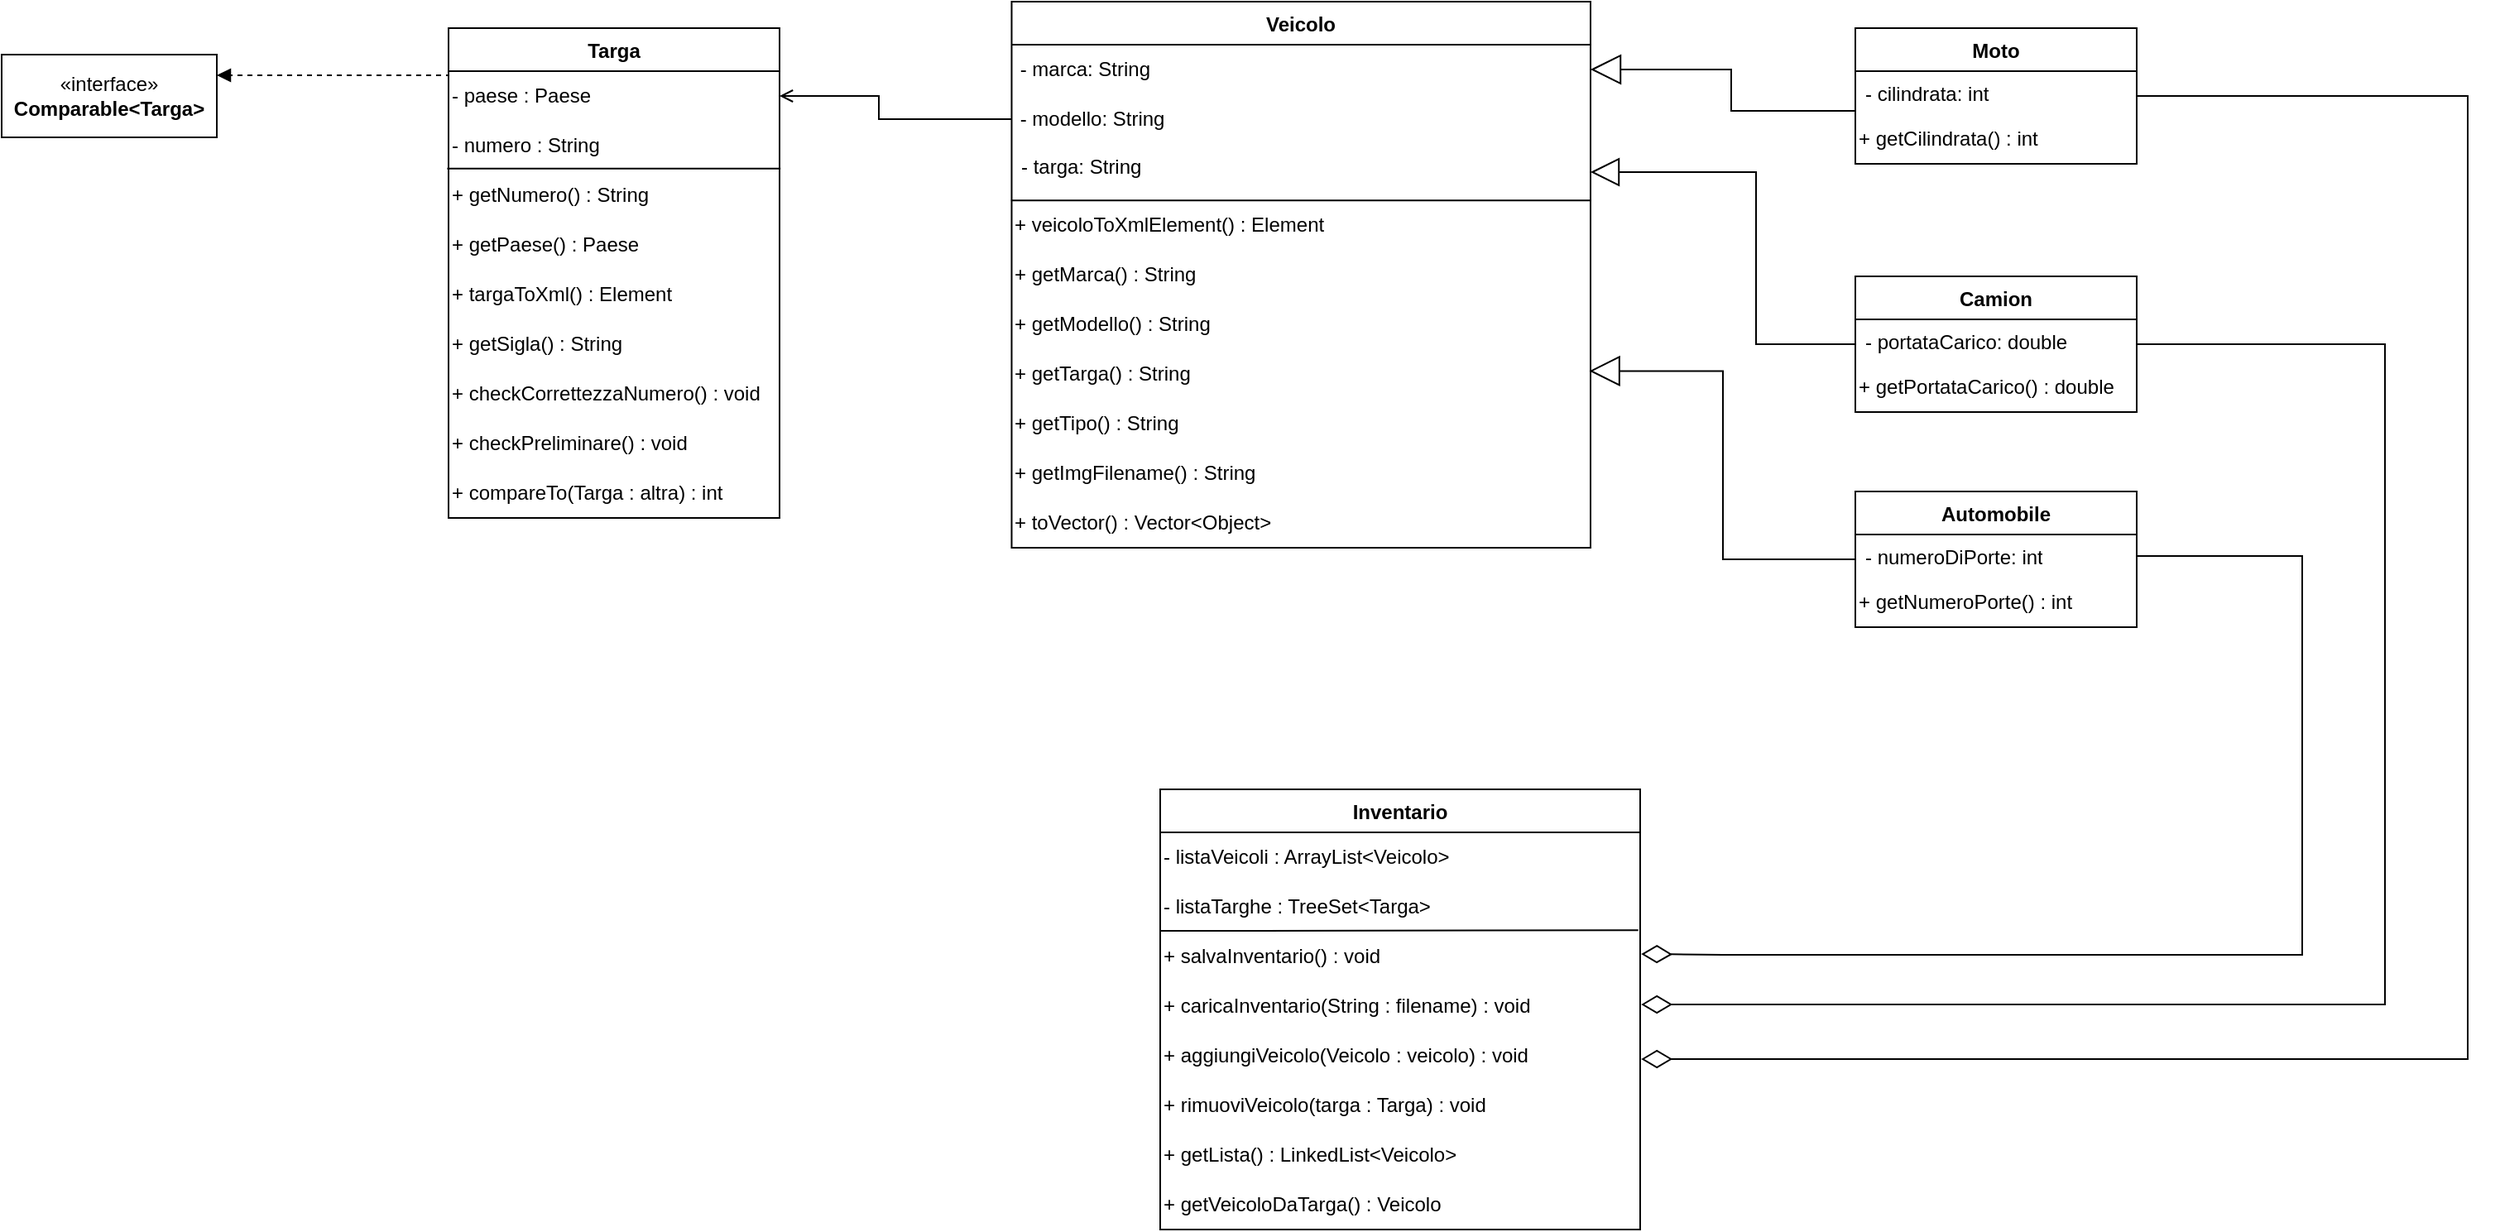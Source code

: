 <mxfile version="21.2.8" type="device">
  <diagram name="Pagina-1" id="ZQ5-l5cjn5UrUCENAF6d">
    <mxGraphModel dx="3072" dy="820" grid="1" gridSize="10" guides="1" tooltips="1" connect="1" arrows="1" fold="1" page="1" pageScale="1" pageWidth="827" pageHeight="1169" background="#ffffff" math="0" shadow="0">
      <root>
        <mxCell id="0" />
        <mxCell id="1" parent="0" />
        <mxCell id="o19TN9VWnDuEwEoR0PHX-1" value="Veicolo" style="swimlane;fontStyle=1;align=center;verticalAlign=top;childLayout=stackLayout;horizontal=1;startSize=26;horizontalStack=0;resizeParent=1;resizeParentMax=0;resizeLast=0;collapsible=1;marginBottom=0;whiteSpace=wrap;html=1;" parent="1" vertex="1">
          <mxGeometry x="-469.76" y="44" width="349.76" height="330" as="geometry">
            <mxRectangle x="-119.76" y="44" width="80" height="30" as="alternateBounds" />
          </mxGeometry>
        </mxCell>
        <mxCell id="o19TN9VWnDuEwEoR0PHX-5" value="&amp;nbsp;- marca: String" style="text;html=1;align=left;verticalAlign=middle;resizable=0;points=[];autosize=1;strokeColor=none;fillColor=none;" parent="o19TN9VWnDuEwEoR0PHX-1" vertex="1">
          <mxGeometry y="26" width="349.76" height="30" as="geometry" />
        </mxCell>
        <mxCell id="o19TN9VWnDuEwEoR0PHX-6" value="&amp;nbsp;- modello: String" style="text;html=1;align=left;verticalAlign=middle;resizable=0;points=[];autosize=1;strokeColor=none;fillColor=none;" parent="o19TN9VWnDuEwEoR0PHX-1" vertex="1">
          <mxGeometry y="56" width="349.76" height="30" as="geometry" />
        </mxCell>
        <mxCell id="o19TN9VWnDuEwEoR0PHX-2" value="- targa: String" style="text;strokeColor=none;fillColor=none;align=left;verticalAlign=top;spacingLeft=4;spacingRight=4;overflow=hidden;rotatable=0;points=[[0,0.5],[1,0.5]];portConstraint=eastwest;whiteSpace=wrap;html=1;" parent="o19TN9VWnDuEwEoR0PHX-1" vertex="1">
          <mxGeometry y="86" width="349.76" height="34" as="geometry" />
        </mxCell>
        <mxCell id="IU3TJgWWl2ZIAjCAOZcy-1" value="+ veicoloToXmlElement() : Element" style="text;html=1;align=left;verticalAlign=middle;resizable=0;points=[];autosize=1;strokeColor=none;fillColor=none;" parent="o19TN9VWnDuEwEoR0PHX-1" vertex="1">
          <mxGeometry y="120" width="349.76" height="30" as="geometry" />
        </mxCell>
        <mxCell id="IU3TJgWWl2ZIAjCAOZcy-2" value="" style="endArrow=none;html=1;rounded=0;exitX=-0.001;exitY=1.003;exitDx=0;exitDy=0;exitPerimeter=0;entryX=1.001;entryY=1.003;entryDx=0;entryDy=0;entryPerimeter=0;" parent="o19TN9VWnDuEwEoR0PHX-1" source="o19TN9VWnDuEwEoR0PHX-2" target="o19TN9VWnDuEwEoR0PHX-2" edge="1">
          <mxGeometry width="50" height="50" relative="1" as="geometry">
            <mxPoint x="150" y="196" as="sourcePoint" />
            <mxPoint x="240" y="116" as="targetPoint" />
          </mxGeometry>
        </mxCell>
        <mxCell id="GenZX2pdnt2eT4m3DLBi-1" value="+ getMarca() : String" style="text;html=1;align=left;verticalAlign=middle;resizable=0;points=[];autosize=1;strokeColor=none;fillColor=none;" parent="o19TN9VWnDuEwEoR0PHX-1" vertex="1">
          <mxGeometry y="150" width="349.76" height="30" as="geometry" />
        </mxCell>
        <mxCell id="GenZX2pdnt2eT4m3DLBi-2" value="+ getModello() : String" style="text;html=1;align=left;verticalAlign=middle;resizable=0;points=[];autosize=1;strokeColor=none;fillColor=none;" parent="o19TN9VWnDuEwEoR0PHX-1" vertex="1">
          <mxGeometry y="180" width="349.76" height="30" as="geometry" />
        </mxCell>
        <mxCell id="GenZX2pdnt2eT4m3DLBi-3" value="+ getTarga() : String" style="text;html=1;align=left;verticalAlign=middle;resizable=0;points=[];autosize=1;strokeColor=none;fillColor=none;" parent="o19TN9VWnDuEwEoR0PHX-1" vertex="1">
          <mxGeometry y="210" width="349.76" height="30" as="geometry" />
        </mxCell>
        <mxCell id="Bj7tE0slTyE2jY2djujz-1" value="+ getTipo() : String" style="text;html=1;align=left;verticalAlign=middle;resizable=0;points=[];autosize=1;strokeColor=none;fillColor=none;" parent="o19TN9VWnDuEwEoR0PHX-1" vertex="1">
          <mxGeometry y="240" width="349.76" height="30" as="geometry" />
        </mxCell>
        <mxCell id="Bj7tE0slTyE2jY2djujz-2" value="+ getImgFilename() : String" style="text;html=1;align=left;verticalAlign=middle;resizable=0;points=[];autosize=1;strokeColor=none;fillColor=none;" parent="o19TN9VWnDuEwEoR0PHX-1" vertex="1">
          <mxGeometry y="270" width="349.76" height="30" as="geometry" />
        </mxCell>
        <mxCell id="Bj7tE0slTyE2jY2djujz-3" value="+ toVector() : Vector&amp;lt;Object&amp;gt;" style="text;html=1;align=left;verticalAlign=middle;resizable=0;points=[];autosize=1;strokeColor=none;fillColor=none;" parent="o19TN9VWnDuEwEoR0PHX-1" vertex="1">
          <mxGeometry y="300" width="349.76" height="30" as="geometry" />
        </mxCell>
        <mxCell id="Bj7tE0slTyE2jY2djujz-20" style="edgeStyle=orthogonalEdgeStyle;rounded=0;orthogonalLoop=1;jettySize=auto;html=1;entryX=0.998;entryY=0.441;entryDx=0;entryDy=0;entryPerimeter=0;endArrow=block;endFill=0;endSize=16;" parent="1" source="o19TN9VWnDuEwEoR0PHX-7" target="GenZX2pdnt2eT4m3DLBi-3" edge="1">
          <mxGeometry relative="1" as="geometry">
            <Array as="points">
              <mxPoint x="-40" y="381" />
              <mxPoint x="-40" y="267" />
            </Array>
          </mxGeometry>
        </mxCell>
        <mxCell id="o19TN9VWnDuEwEoR0PHX-7" value="Automobile" style="swimlane;fontStyle=1;align=center;verticalAlign=top;childLayout=stackLayout;horizontal=1;startSize=26;horizontalStack=0;resizeParent=1;resizeParentMax=0;resizeLast=0;collapsible=1;marginBottom=0;whiteSpace=wrap;html=1;" parent="1" vertex="1">
          <mxGeometry x="40" y="340" width="170" height="82" as="geometry" />
        </mxCell>
        <mxCell id="o19TN9VWnDuEwEoR0PHX-8" value="- numeroDiPorte: int" style="text;strokeColor=none;fillColor=none;align=left;verticalAlign=top;spacingLeft=4;spacingRight=4;overflow=hidden;rotatable=0;points=[[0,0.5],[1,0.5]];portConstraint=eastwest;whiteSpace=wrap;html=1;" parent="o19TN9VWnDuEwEoR0PHX-7" vertex="1">
          <mxGeometry y="26" width="170" height="26" as="geometry" />
        </mxCell>
        <mxCell id="GenZX2pdnt2eT4m3DLBi-6" value="+ getNumeroPorte() : int" style="text;html=1;align=left;verticalAlign=middle;resizable=0;points=[];autosize=1;strokeColor=none;fillColor=none;" parent="o19TN9VWnDuEwEoR0PHX-7" vertex="1">
          <mxGeometry y="52" width="170" height="30" as="geometry" />
        </mxCell>
        <mxCell id="IU3TJgWWl2ZIAjCAOZcy-4" style="edgeStyle=orthogonalEdgeStyle;rounded=0;orthogonalLoop=1;jettySize=auto;html=1;entryX=1;entryY=0.5;entryDx=0;entryDy=0;endArrow=block;endFill=0;endSize=15;" parent="1" source="o19TN9VWnDuEwEoR0PHX-11" target="o19TN9VWnDuEwEoR0PHX-2" edge="1">
          <mxGeometry relative="1" as="geometry">
            <mxPoint x="-200" y="260" as="targetPoint" />
            <Array as="points">
              <mxPoint x="-20" y="251" />
              <mxPoint x="-20" y="147" />
            </Array>
          </mxGeometry>
        </mxCell>
        <mxCell id="Bj7tE0slTyE2jY2djujz-27" style="edgeStyle=orthogonalEdgeStyle;rounded=0;orthogonalLoop=1;jettySize=auto;html=1;entryX=1.002;entryY=0.463;entryDx=0;entryDy=0;entryPerimeter=0;endArrow=diamondThin;endFill=0;endSize=16;" parent="1" source="o19TN9VWnDuEwEoR0PHX-11" target="Bj7tE0slTyE2jY2djujz-23" edge="1">
          <mxGeometry relative="1" as="geometry">
            <mxPoint x="-89" y="640" as="targetPoint" />
            <Array as="points">
              <mxPoint x="360" y="251" />
              <mxPoint x="360" y="650" />
              <mxPoint x="-89" y="650" />
            </Array>
          </mxGeometry>
        </mxCell>
        <mxCell id="o19TN9VWnDuEwEoR0PHX-11" value="Camion" style="swimlane;fontStyle=1;align=center;verticalAlign=top;childLayout=stackLayout;horizontal=1;startSize=26;horizontalStack=0;resizeParent=1;resizeParentMax=0;resizeLast=0;collapsible=1;marginBottom=0;whiteSpace=wrap;html=1;" parent="1" vertex="1">
          <mxGeometry x="40" y="210" width="170" height="82" as="geometry" />
        </mxCell>
        <mxCell id="o19TN9VWnDuEwEoR0PHX-12" value="- portataCarico: double" style="text;strokeColor=none;fillColor=none;align=left;verticalAlign=top;spacingLeft=4;spacingRight=4;overflow=hidden;rotatable=0;points=[[0,0.5],[1,0.5]];portConstraint=eastwest;whiteSpace=wrap;html=1;" parent="o19TN9VWnDuEwEoR0PHX-11" vertex="1">
          <mxGeometry y="26" width="170" height="26" as="geometry" />
        </mxCell>
        <mxCell id="GenZX2pdnt2eT4m3DLBi-4" value="+ getPortataCarico() : double" style="text;html=1;align=left;verticalAlign=middle;resizable=0;points=[];autosize=1;strokeColor=none;fillColor=none;" parent="o19TN9VWnDuEwEoR0PHX-11" vertex="1">
          <mxGeometry y="52" width="170" height="30" as="geometry" />
        </mxCell>
        <mxCell id="Bj7tE0slTyE2jY2djujz-19" style="edgeStyle=orthogonalEdgeStyle;rounded=0;orthogonalLoop=1;jettySize=auto;html=1;endArrow=block;endFill=0;endSize=16;" parent="1" source="o19TN9VWnDuEwEoR0PHX-15" target="o19TN9VWnDuEwEoR0PHX-5" edge="1">
          <mxGeometry relative="1" as="geometry">
            <Array as="points">
              <mxPoint x="-35" y="110" />
              <mxPoint x="-35" y="85" />
            </Array>
          </mxGeometry>
        </mxCell>
        <mxCell id="Bj7tE0slTyE2jY2djujz-26" style="edgeStyle=orthogonalEdgeStyle;rounded=0;orthogonalLoop=1;jettySize=auto;html=1;entryX=1.002;entryY=0.551;entryDx=0;entryDy=0;entryPerimeter=0;endArrow=diamondThin;endFill=0;endSize=16;" parent="1" source="o19TN9VWnDuEwEoR0PHX-15" target="ssf5A74IMco0RV1IzMgl-1" edge="1">
          <mxGeometry relative="1" as="geometry">
            <Array as="points">
              <mxPoint x="410" y="101" />
              <mxPoint x="410" y="683" />
              <mxPoint x="-89" y="683" />
            </Array>
          </mxGeometry>
        </mxCell>
        <mxCell id="o19TN9VWnDuEwEoR0PHX-15" value="Moto" style="swimlane;fontStyle=1;align=center;verticalAlign=top;childLayout=stackLayout;horizontal=1;startSize=26;horizontalStack=0;resizeParent=1;resizeParentMax=0;resizeLast=0;collapsible=1;marginBottom=0;whiteSpace=wrap;html=1;" parent="1" vertex="1">
          <mxGeometry x="40" y="60" width="170" height="82" as="geometry" />
        </mxCell>
        <mxCell id="o19TN9VWnDuEwEoR0PHX-16" value="- cilindrata: int" style="text;strokeColor=none;fillColor=none;align=left;verticalAlign=top;spacingLeft=4;spacingRight=4;overflow=hidden;rotatable=0;points=[[0,0.5],[1,0.5]];portConstraint=eastwest;whiteSpace=wrap;html=1;" parent="o19TN9VWnDuEwEoR0PHX-15" vertex="1">
          <mxGeometry y="26" width="170" height="26" as="geometry" />
        </mxCell>
        <mxCell id="GenZX2pdnt2eT4m3DLBi-5" value="+ getCilindrata() : int" style="text;html=1;align=left;verticalAlign=middle;resizable=0;points=[];autosize=1;strokeColor=none;fillColor=none;" parent="o19TN9VWnDuEwEoR0PHX-15" vertex="1">
          <mxGeometry y="52" width="170" height="30" as="geometry" />
        </mxCell>
        <mxCell id="o19TN9VWnDuEwEoR0PHX-22" value="Inventario" style="swimlane;fontStyle=1;align=center;verticalAlign=top;childLayout=stackLayout;horizontal=1;startSize=26;horizontalStack=0;resizeParent=1;resizeParentMax=0;resizeLast=0;collapsible=1;marginBottom=0;whiteSpace=wrap;html=1;" parent="1" vertex="1">
          <mxGeometry x="-380" y="520" width="290" height="266" as="geometry" />
        </mxCell>
        <mxCell id="ssf5A74IMco0RV1IzMgl-3" value="- listaVeicoli : ArrayList&amp;lt;Veicolo&amp;gt;" style="text;html=1;align=left;verticalAlign=middle;resizable=0;points=[];autosize=1;strokeColor=none;fillColor=none;" parent="o19TN9VWnDuEwEoR0PHX-22" vertex="1">
          <mxGeometry y="26" width="290" height="30" as="geometry" />
        </mxCell>
        <mxCell id="Bj7tE0slTyE2jY2djujz-22" value="- listaTarghe : TreeSet&amp;lt;Targa&amp;gt;" style="text;html=1;align=left;verticalAlign=middle;resizable=0;points=[];autosize=1;strokeColor=none;fillColor=none;" parent="o19TN9VWnDuEwEoR0PHX-22" vertex="1">
          <mxGeometry y="56" width="290" height="30" as="geometry" />
        </mxCell>
        <mxCell id="FbUWmucYcbotUtZO89L--1" value="+ salvaInventario() : void" style="text;html=1;align=left;verticalAlign=middle;resizable=0;points=[];autosize=1;strokeColor=none;fillColor=none;" parent="o19TN9VWnDuEwEoR0PHX-22" vertex="1">
          <mxGeometry y="86" width="290" height="30" as="geometry" />
        </mxCell>
        <mxCell id="Bj7tE0slTyE2jY2djujz-23" value="+ caricaInventario(String : filename) : void" style="text;html=1;align=left;verticalAlign=middle;resizable=0;points=[];autosize=1;strokeColor=none;fillColor=none;" parent="o19TN9VWnDuEwEoR0PHX-22" vertex="1">
          <mxGeometry y="116" width="290" height="30" as="geometry" />
        </mxCell>
        <mxCell id="ssf5A74IMco0RV1IzMgl-1" value="+ aggiungiVeicolo(Veicolo : veicolo) : void" style="text;html=1;align=left;verticalAlign=middle;resizable=0;points=[];autosize=1;strokeColor=none;fillColor=none;" parent="o19TN9VWnDuEwEoR0PHX-22" vertex="1">
          <mxGeometry y="146" width="290" height="30" as="geometry" />
        </mxCell>
        <mxCell id="ssf5A74IMco0RV1IzMgl-2" value="+ rimuoviVeicolo(targa : Targa) : void" style="text;html=1;align=left;verticalAlign=middle;resizable=0;points=[];autosize=1;strokeColor=none;fillColor=none;" parent="o19TN9VWnDuEwEoR0PHX-22" vertex="1">
          <mxGeometry y="176" width="290" height="30" as="geometry" />
        </mxCell>
        <mxCell id="ssf5A74IMco0RV1IzMgl-6" value="" style="endArrow=none;html=1;rounded=0;exitX=0;exitY=-0.015;exitDx=0;exitDy=0;exitPerimeter=0;entryX=0.996;entryY=-0.029;entryDx=0;entryDy=0;entryPerimeter=0;" parent="o19TN9VWnDuEwEoR0PHX-22" source="FbUWmucYcbotUtZO89L--1" target="FbUWmucYcbotUtZO89L--1" edge="1">
          <mxGeometry width="50" height="50" relative="1" as="geometry">
            <mxPoint x="60" y="10" as="sourcePoint" />
            <mxPoint x="110" y="-40" as="targetPoint" />
          </mxGeometry>
        </mxCell>
        <mxCell id="Bj7tE0slTyE2jY2djujz-24" value="+ getLista() : LinkedList&amp;lt;Veicolo&amp;gt;" style="text;html=1;align=left;verticalAlign=middle;resizable=0;points=[];autosize=1;strokeColor=none;fillColor=none;" parent="o19TN9VWnDuEwEoR0PHX-22" vertex="1">
          <mxGeometry y="206" width="290" height="30" as="geometry" />
        </mxCell>
        <mxCell id="Bj7tE0slTyE2jY2djujz-25" value="+ getVeicoloDaTarga() : Veicolo" style="text;html=1;align=left;verticalAlign=middle;resizable=0;points=[];autosize=1;strokeColor=none;fillColor=none;" parent="o19TN9VWnDuEwEoR0PHX-22" vertex="1">
          <mxGeometry y="236" width="290" height="30" as="geometry" />
        </mxCell>
        <mxCell id="IU3TJgWWl2ZIAjCAOZcy-6" value="Targa" style="swimlane;fontStyle=1;align=center;verticalAlign=top;childLayout=stackLayout;horizontal=1;startSize=26;horizontalStack=0;resizeParent=1;resizeParentMax=0;resizeLast=0;collapsible=1;marginBottom=0;whiteSpace=wrap;html=1;" parent="1" vertex="1">
          <mxGeometry x="-810" y="60" width="200" height="296" as="geometry" />
        </mxCell>
        <mxCell id="EMO-JnQK1Wu9GcKF2DFz-1" value="- paese : Paese" style="text;html=1;align=left;verticalAlign=middle;resizable=0;points=[];autosize=1;strokeColor=none;fillColor=none;" parent="IU3TJgWWl2ZIAjCAOZcy-6" vertex="1">
          <mxGeometry y="26" width="200" height="30" as="geometry" />
        </mxCell>
        <mxCell id="EMO-JnQK1Wu9GcKF2DFz-3" value="- numero : String" style="text;html=1;align=left;verticalAlign=middle;resizable=0;points=[];autosize=1;strokeColor=none;fillColor=none;" parent="IU3TJgWWl2ZIAjCAOZcy-6" vertex="1">
          <mxGeometry y="56" width="200" height="30" as="geometry" />
        </mxCell>
        <mxCell id="Bj7tE0slTyE2jY2djujz-11" value="+ getNumero() : String" style="text;html=1;align=left;verticalAlign=middle;resizable=0;points=[];autosize=1;strokeColor=none;fillColor=none;" parent="IU3TJgWWl2ZIAjCAOZcy-6" vertex="1">
          <mxGeometry y="86" width="200" height="30" as="geometry" />
        </mxCell>
        <mxCell id="Bj7tE0slTyE2jY2djujz-12" value="+ getPaese() : Paese" style="text;html=1;align=left;verticalAlign=middle;resizable=0;points=[];autosize=1;strokeColor=none;fillColor=none;" parent="IU3TJgWWl2ZIAjCAOZcy-6" vertex="1">
          <mxGeometry y="116" width="200" height="30" as="geometry" />
        </mxCell>
        <mxCell id="Bj7tE0slTyE2jY2djujz-14" value="+ targaToXml() : Element" style="text;html=1;align=left;verticalAlign=middle;resizable=0;points=[];autosize=1;strokeColor=none;fillColor=none;" parent="IU3TJgWWl2ZIAjCAOZcy-6" vertex="1">
          <mxGeometry y="146" width="200" height="30" as="geometry" />
        </mxCell>
        <mxCell id="Bj7tE0slTyE2jY2djujz-15" value="+ getSigla() : String" style="text;html=1;align=left;verticalAlign=middle;resizable=0;points=[];autosize=1;strokeColor=none;fillColor=none;" parent="IU3TJgWWl2ZIAjCAOZcy-6" vertex="1">
          <mxGeometry y="176" width="200" height="30" as="geometry" />
        </mxCell>
        <mxCell id="Bj7tE0slTyE2jY2djujz-16" value="+ checkCorrettezzaNumero() : void" style="text;html=1;align=left;verticalAlign=middle;resizable=0;points=[];autosize=1;strokeColor=none;fillColor=none;" parent="IU3TJgWWl2ZIAjCAOZcy-6" vertex="1">
          <mxGeometry y="206" width="200" height="30" as="geometry" />
        </mxCell>
        <mxCell id="Bj7tE0slTyE2jY2djujz-17" value="+ checkPreliminare() : void" style="text;html=1;align=left;verticalAlign=middle;resizable=0;points=[];autosize=1;strokeColor=none;fillColor=none;" parent="IU3TJgWWl2ZIAjCAOZcy-6" vertex="1">
          <mxGeometry y="236" width="200" height="30" as="geometry" />
        </mxCell>
        <mxCell id="Bj7tE0slTyE2jY2djujz-18" value="+ compareTo(Targa : altra) : int" style="text;html=1;align=left;verticalAlign=middle;resizable=0;points=[];autosize=1;strokeColor=none;fillColor=none;" parent="IU3TJgWWl2ZIAjCAOZcy-6" vertex="1">
          <mxGeometry y="266" width="200" height="30" as="geometry" />
        </mxCell>
        <mxCell id="Bj7tE0slTyE2jY2djujz-21" value="" style="endArrow=none;html=1;rounded=0;exitX=-0.004;exitY=-0.036;exitDx=0;exitDy=0;exitPerimeter=0;entryX=1.003;entryY=-0.036;entryDx=0;entryDy=0;entryPerimeter=0;" parent="IU3TJgWWl2ZIAjCAOZcy-6" edge="1">
          <mxGeometry width="50" height="50" relative="1" as="geometry">
            <mxPoint x="-0.8" y="84.92" as="sourcePoint" />
            <mxPoint x="200.6" y="84.92" as="targetPoint" />
          </mxGeometry>
        </mxCell>
        <mxCell id="IU3TJgWWl2ZIAjCAOZcy-10" style="edgeStyle=orthogonalEdgeStyle;rounded=0;orthogonalLoop=1;jettySize=auto;html=1;endArrow=open;endFill=0;" parent="1" source="o19TN9VWnDuEwEoR0PHX-6" target="EMO-JnQK1Wu9GcKF2DFz-1" edge="1">
          <mxGeometry relative="1" as="geometry">
            <Array as="points">
              <mxPoint x="-550" y="115" />
              <mxPoint x="-550" y="101" />
            </Array>
          </mxGeometry>
        </mxCell>
        <mxCell id="Bj7tE0slTyE2jY2djujz-6" value="«interface»&lt;br&gt;&lt;b&gt;Comparable&amp;lt;Targa&amp;gt;&lt;/b&gt;" style="html=1;whiteSpace=wrap;" parent="1" vertex="1">
          <mxGeometry x="-1080" y="76" width="130" height="50" as="geometry" />
        </mxCell>
        <mxCell id="Bj7tE0slTyE2jY2djujz-8" style="edgeStyle=orthogonalEdgeStyle;rounded=0;orthogonalLoop=1;jettySize=auto;html=1;entryX=1;entryY=0.25;entryDx=0;entryDy=0;exitX=0;exitY=0.133;exitDx=0;exitDy=0;exitPerimeter=0;dashed=1;endArrow=block;endFill=1;" parent="1" source="EMO-JnQK1Wu9GcKF2DFz-1" target="Bj7tE0slTyE2jY2djujz-6" edge="1">
          <mxGeometry relative="1" as="geometry">
            <Array as="points">
              <mxPoint x="-950" y="89" />
            </Array>
          </mxGeometry>
        </mxCell>
        <mxCell id="Bj7tE0slTyE2jY2djujz-28" style="edgeStyle=orthogonalEdgeStyle;rounded=0;orthogonalLoop=1;jettySize=auto;html=1;entryX=1.002;entryY=0.45;entryDx=0;entryDy=0;entryPerimeter=0;endArrow=diamondThin;endFill=0;endSize=16;" parent="1" source="o19TN9VWnDuEwEoR0PHX-8" target="FbUWmucYcbotUtZO89L--1" edge="1">
          <mxGeometry relative="1" as="geometry">
            <mxPoint x="-70" y="620" as="targetPoint" />
            <Array as="points">
              <mxPoint x="310" y="379" />
              <mxPoint x="310" y="620" />
              <mxPoint x="-40" y="620" />
            </Array>
          </mxGeometry>
        </mxCell>
      </root>
    </mxGraphModel>
  </diagram>
</mxfile>

